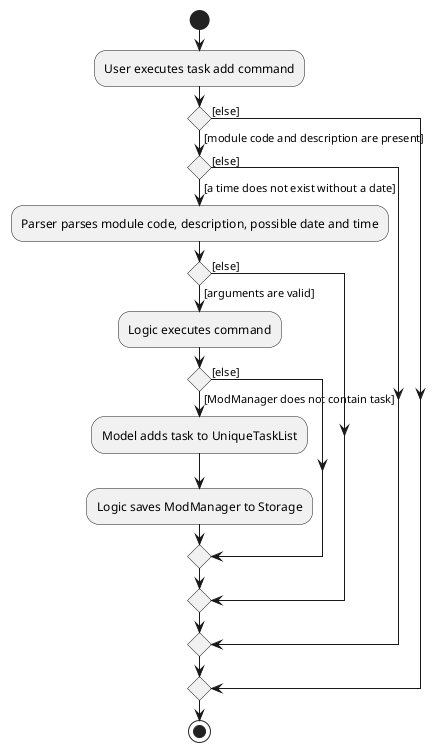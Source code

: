 @startuml
start
:User executes task add command;
if () then ([module code and description are present])
    if () then ([a time does not exist without a date])
        :Parser parses module code, description, possible date and time;
        if () then ([arguments are valid])
            :Logic executes command;
                if () then ([ModManager does not contain task])
                    :Model adds task to UniqueTaskList;
                    :Logic saves ModManager to Storage;
                else ([else])
                endif
        else ([else])
        endif
    else ([else])
    endif
else([else])
endif
stop
@enduml
